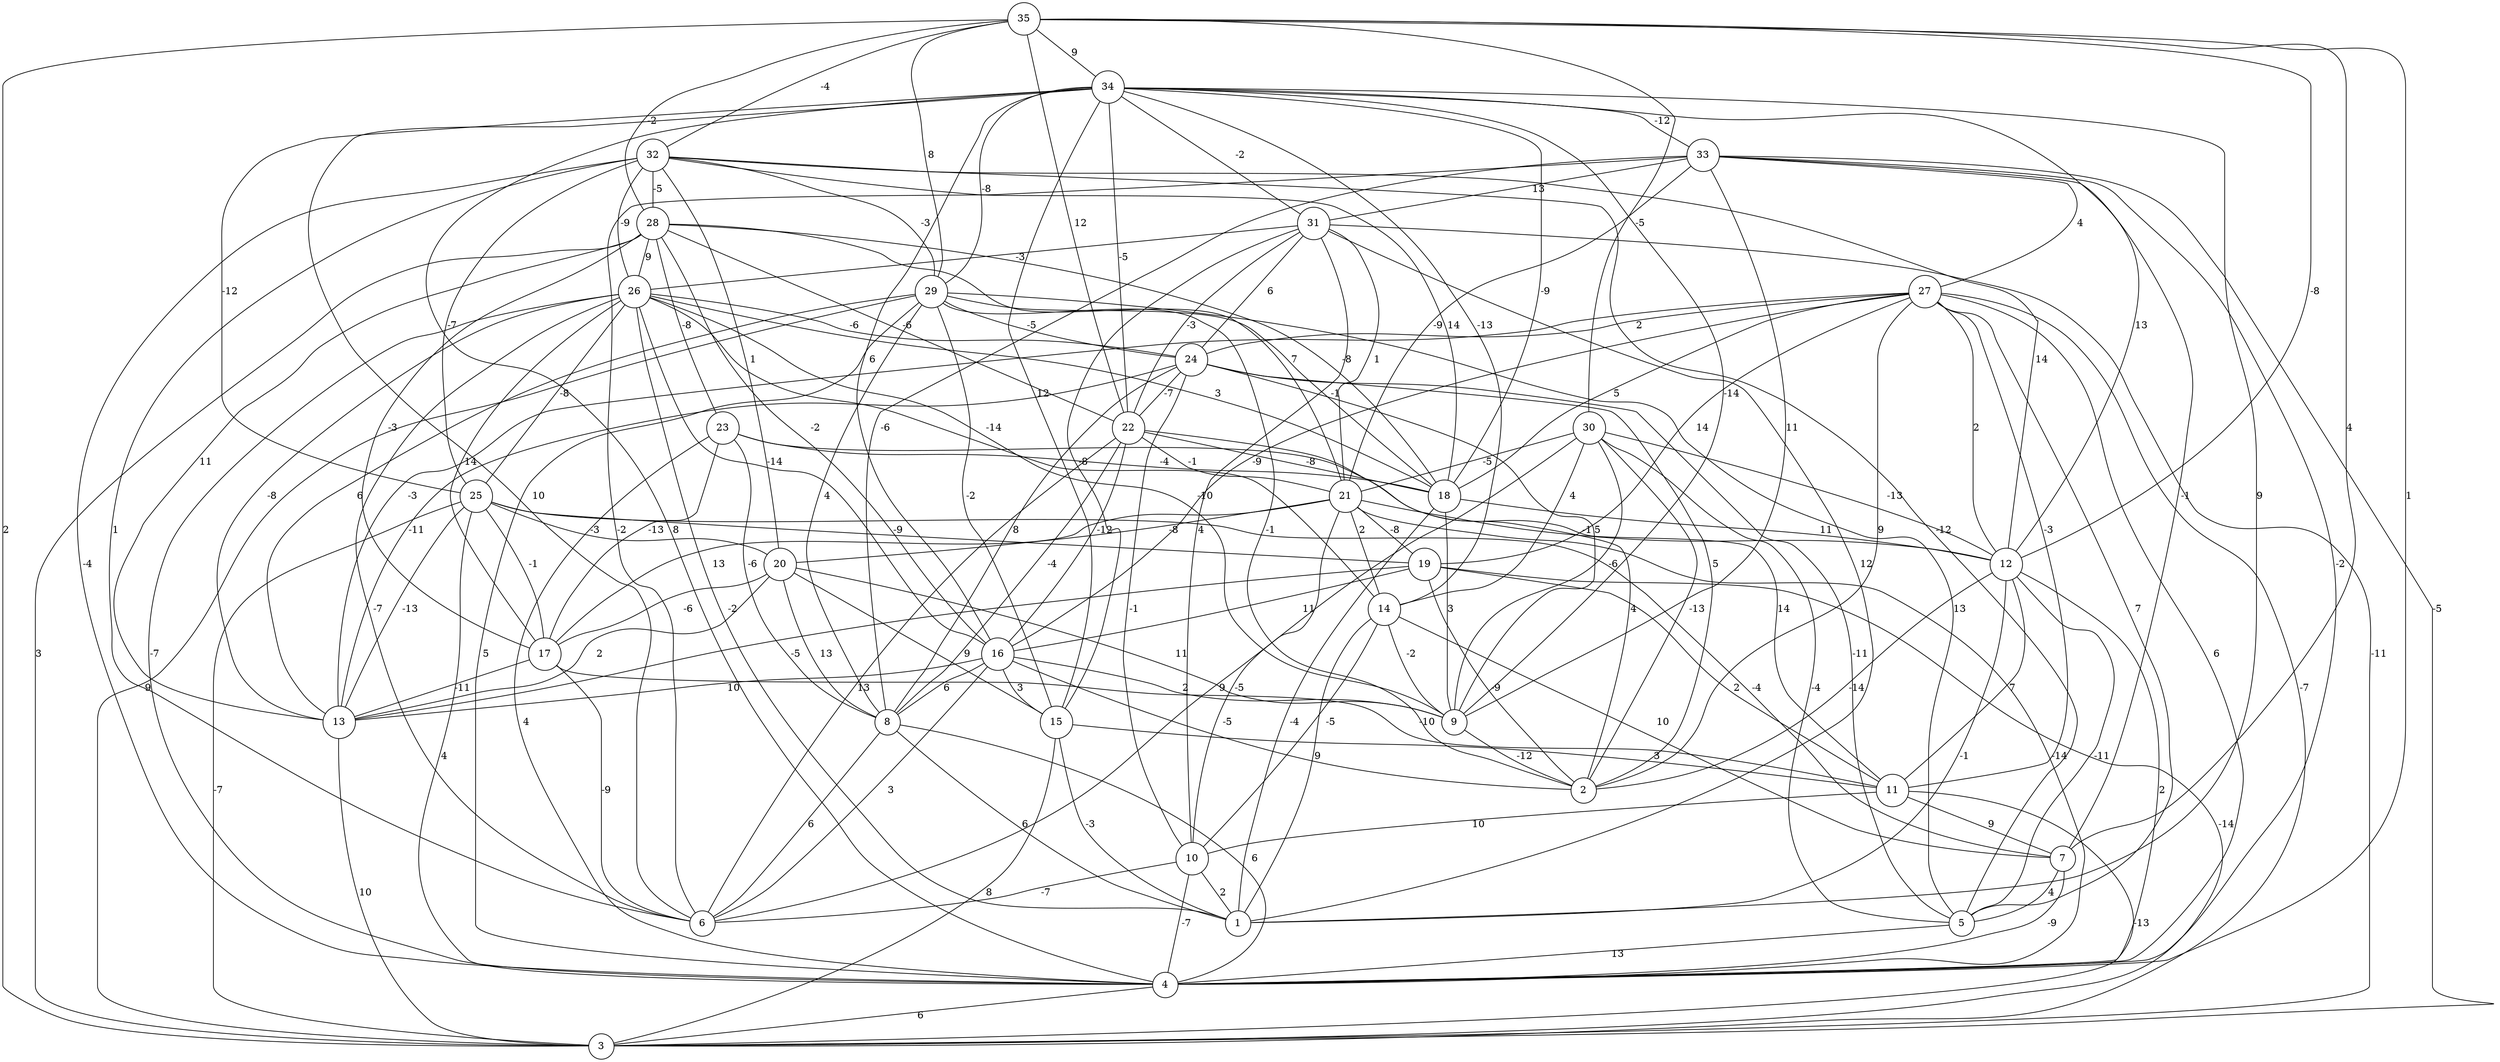 graph { 
	 fontname="Helvetica,Arial,sans-serif" 
	 node [shape = circle]; 
	 35 -- 3 [label = "2"];
	 35 -- 4 [label = "1"];
	 35 -- 7 [label = "4"];
	 35 -- 12 [label = "-8"];
	 35 -- 22 [label = "12"];
	 35 -- 28 [label = "-2"];
	 35 -- 29 [label = "8"];
	 35 -- 30 [label = "-5"];
	 35 -- 32 [label = "-4"];
	 35 -- 34 [label = "9"];
	 34 -- 1 [label = "9"];
	 34 -- 4 [label = "8"];
	 34 -- 6 [label = "10"];
	 34 -- 9 [label = "-14"];
	 34 -- 12 [label = "13"];
	 34 -- 14 [label = "-13"];
	 34 -- 15 [label = "12"];
	 34 -- 16 [label = "6"];
	 34 -- 18 [label = "-9"];
	 34 -- 22 [label = "-5"];
	 34 -- 25 [label = "-12"];
	 34 -- 29 [label = "-8"];
	 34 -- 31 [label = "-2"];
	 34 -- 33 [label = "-12"];
	 33 -- 3 [label = "-5"];
	 33 -- 4 [label = "-2"];
	 33 -- 6 [label = "-2"];
	 33 -- 7 [label = "-1"];
	 33 -- 8 [label = "-6"];
	 33 -- 9 [label = "11"];
	 33 -- 21 [label = "-9"];
	 33 -- 27 [label = "4"];
	 33 -- 31 [label = "13"];
	 32 -- 4 [label = "-4"];
	 32 -- 5 [label = "-12"];
	 32 -- 6 [label = "1"];
	 32 -- 12 [label = "14"];
	 32 -- 18 [label = "14"];
	 32 -- 20 [label = "1"];
	 32 -- 25 [label = "-7"];
	 32 -- 26 [label = "-9"];
	 32 -- 28 [label = "-5"];
	 32 -- 29 [label = "-3"];
	 31 -- 1 [label = "12"];
	 31 -- 3 [label = "-11"];
	 31 -- 10 [label = "4"];
	 31 -- 15 [label = "-8"];
	 31 -- 21 [label = "1"];
	 31 -- 22 [label = "-3"];
	 31 -- 24 [label = "6"];
	 31 -- 26 [label = "-3"];
	 30 -- 2 [label = "-13"];
	 30 -- 5 [label = "-4"];
	 30 -- 6 [label = "9"];
	 30 -- 9 [label = "-6"];
	 30 -- 12 [label = "-13"];
	 30 -- 14 [label = "4"];
	 30 -- 21 [label = "-5"];
	 29 -- 2 [label = "-1"];
	 29 -- 3 [label = "9"];
	 29 -- 4 [label = "5"];
	 29 -- 5 [label = "13"];
	 29 -- 8 [label = "4"];
	 29 -- 13 [label = "6"];
	 29 -- 15 [label = "-2"];
	 29 -- 18 [label = "-1"];
	 29 -- 24 [label = "-5"];
	 28 -- 3 [label = "3"];
	 28 -- 13 [label = "11"];
	 28 -- 16 [label = "-2"];
	 28 -- 17 [label = "-3"];
	 28 -- 18 [label = "-8"];
	 28 -- 21 [label = "7"];
	 28 -- 22 [label = "-6"];
	 28 -- 23 [label = "-8"];
	 28 -- 26 [label = "9"];
	 27 -- 2 [label = "9"];
	 27 -- 3 [label = "-7"];
	 27 -- 4 [label = "6"];
	 27 -- 5 [label = "7"];
	 27 -- 11 [label = "-3"];
	 27 -- 12 [label = "2"];
	 27 -- 13 [label = "-3"];
	 27 -- 16 [label = "-9"];
	 27 -- 18 [label = "5"];
	 27 -- 19 [label = "14"];
	 27 -- 24 [label = "2"];
	 26 -- 1 [label = "-2"];
	 26 -- 4 [label = "-7"];
	 26 -- 6 [label = "-7"];
	 26 -- 9 [label = "-10"];
	 26 -- 13 [label = "-8"];
	 26 -- 14 [label = "-14"];
	 26 -- 16 [label = "-14"];
	 26 -- 17 [label = "14"];
	 26 -- 18 [label = "3"];
	 26 -- 24 [label = "-6"];
	 26 -- 25 [label = "-8"];
	 25 -- 3 [label = "-7"];
	 25 -- 4 [label = "4"];
	 25 -- 7 [label = "-4"];
	 25 -- 13 [label = "-13"];
	 25 -- 17 [label = "-1"];
	 25 -- 19 [label = "-9"];
	 25 -- 20 [label = "-3"];
	 24 -- 2 [label = "5"];
	 24 -- 5 [label = "-11"];
	 24 -- 8 [label = "8"];
	 24 -- 9 [label = "5"];
	 24 -- 10 [label = "-1"];
	 24 -- 13 [label = "-11"];
	 24 -- 22 [label = "-7"];
	 23 -- 4 [label = "4"];
	 23 -- 8 [label = "-6"];
	 23 -- 11 [label = "14"];
	 23 -- 17 [label = "-13"];
	 23 -- 18 [label = "-4"];
	 22 -- 2 [label = "4"];
	 22 -- 6 [label = "13"];
	 22 -- 8 [label = "-4"];
	 22 -- 16 [label = "-12"];
	 22 -- 18 [label = "-8"];
	 22 -- 21 [label = "-1"];
	 21 -- 4 [label = "-14"];
	 21 -- 10 [label = "-5"];
	 21 -- 12 [label = "-1"];
	 21 -- 14 [label = "2"];
	 21 -- 17 [label = "13"];
	 21 -- 19 [label = "-8"];
	 21 -- 20 [label = "-8"];
	 20 -- 8 [label = "13"];
	 20 -- 9 [label = "11"];
	 20 -- 13 [label = "2"];
	 20 -- 15 [label = "9"];
	 20 -- 17 [label = "-6"];
	 19 -- 2 [label = "-9"];
	 19 -- 3 [label = "-14"];
	 19 -- 11 [label = "2"];
	 19 -- 13 [label = "-5"];
	 19 -- 16 [label = "11"];
	 18 -- 1 [label = "-4"];
	 18 -- 9 [label = "3"];
	 18 -- 12 [label = "11"];
	 17 -- 6 [label = "-9"];
	 17 -- 11 [label = "-10"];
	 17 -- 13 [label = "-11"];
	 16 -- 2 [label = "-5"];
	 16 -- 6 [label = "3"];
	 16 -- 8 [label = "6"];
	 16 -- 9 [label = "2"];
	 16 -- 13 [label = "10"];
	 16 -- 15 [label = "3"];
	 15 -- 1 [label = "-3"];
	 15 -- 3 [label = "8"];
	 15 -- 11 [label = "3"];
	 14 -- 1 [label = "9"];
	 14 -- 7 [label = "10"];
	 14 -- 9 [label = "-2"];
	 14 -- 10 [label = "-5"];
	 13 -- 3 [label = "10"];
	 12 -- 1 [label = "-1"];
	 12 -- 2 [label = "-14"];
	 12 -- 4 [label = "2"];
	 12 -- 5 [label = "-11"];
	 12 -- 11 [label = "7"];
	 11 -- 3 [label = "-13"];
	 11 -- 7 [label = "9"];
	 11 -- 10 [label = "10"];
	 10 -- 1 [label = "2"];
	 10 -- 4 [label = "-7"];
	 10 -- 6 [label = "-7"];
	 9 -- 2 [label = "-12"];
	 8 -- 1 [label = "6"];
	 8 -- 4 [label = "6"];
	 8 -- 6 [label = "6"];
	 7 -- 4 [label = "-9"];
	 7 -- 5 [label = "4"];
	 5 -- 4 [label = "13"];
	 4 -- 3 [label = "6"];
	 1;
	 2;
	 3;
	 4;
	 5;
	 6;
	 7;
	 8;
	 9;
	 10;
	 11;
	 12;
	 13;
	 14;
	 15;
	 16;
	 17;
	 18;
	 19;
	 20;
	 21;
	 22;
	 23;
	 24;
	 25;
	 26;
	 27;
	 28;
	 29;
	 30;
	 31;
	 32;
	 33;
	 34;
	 35;
}

